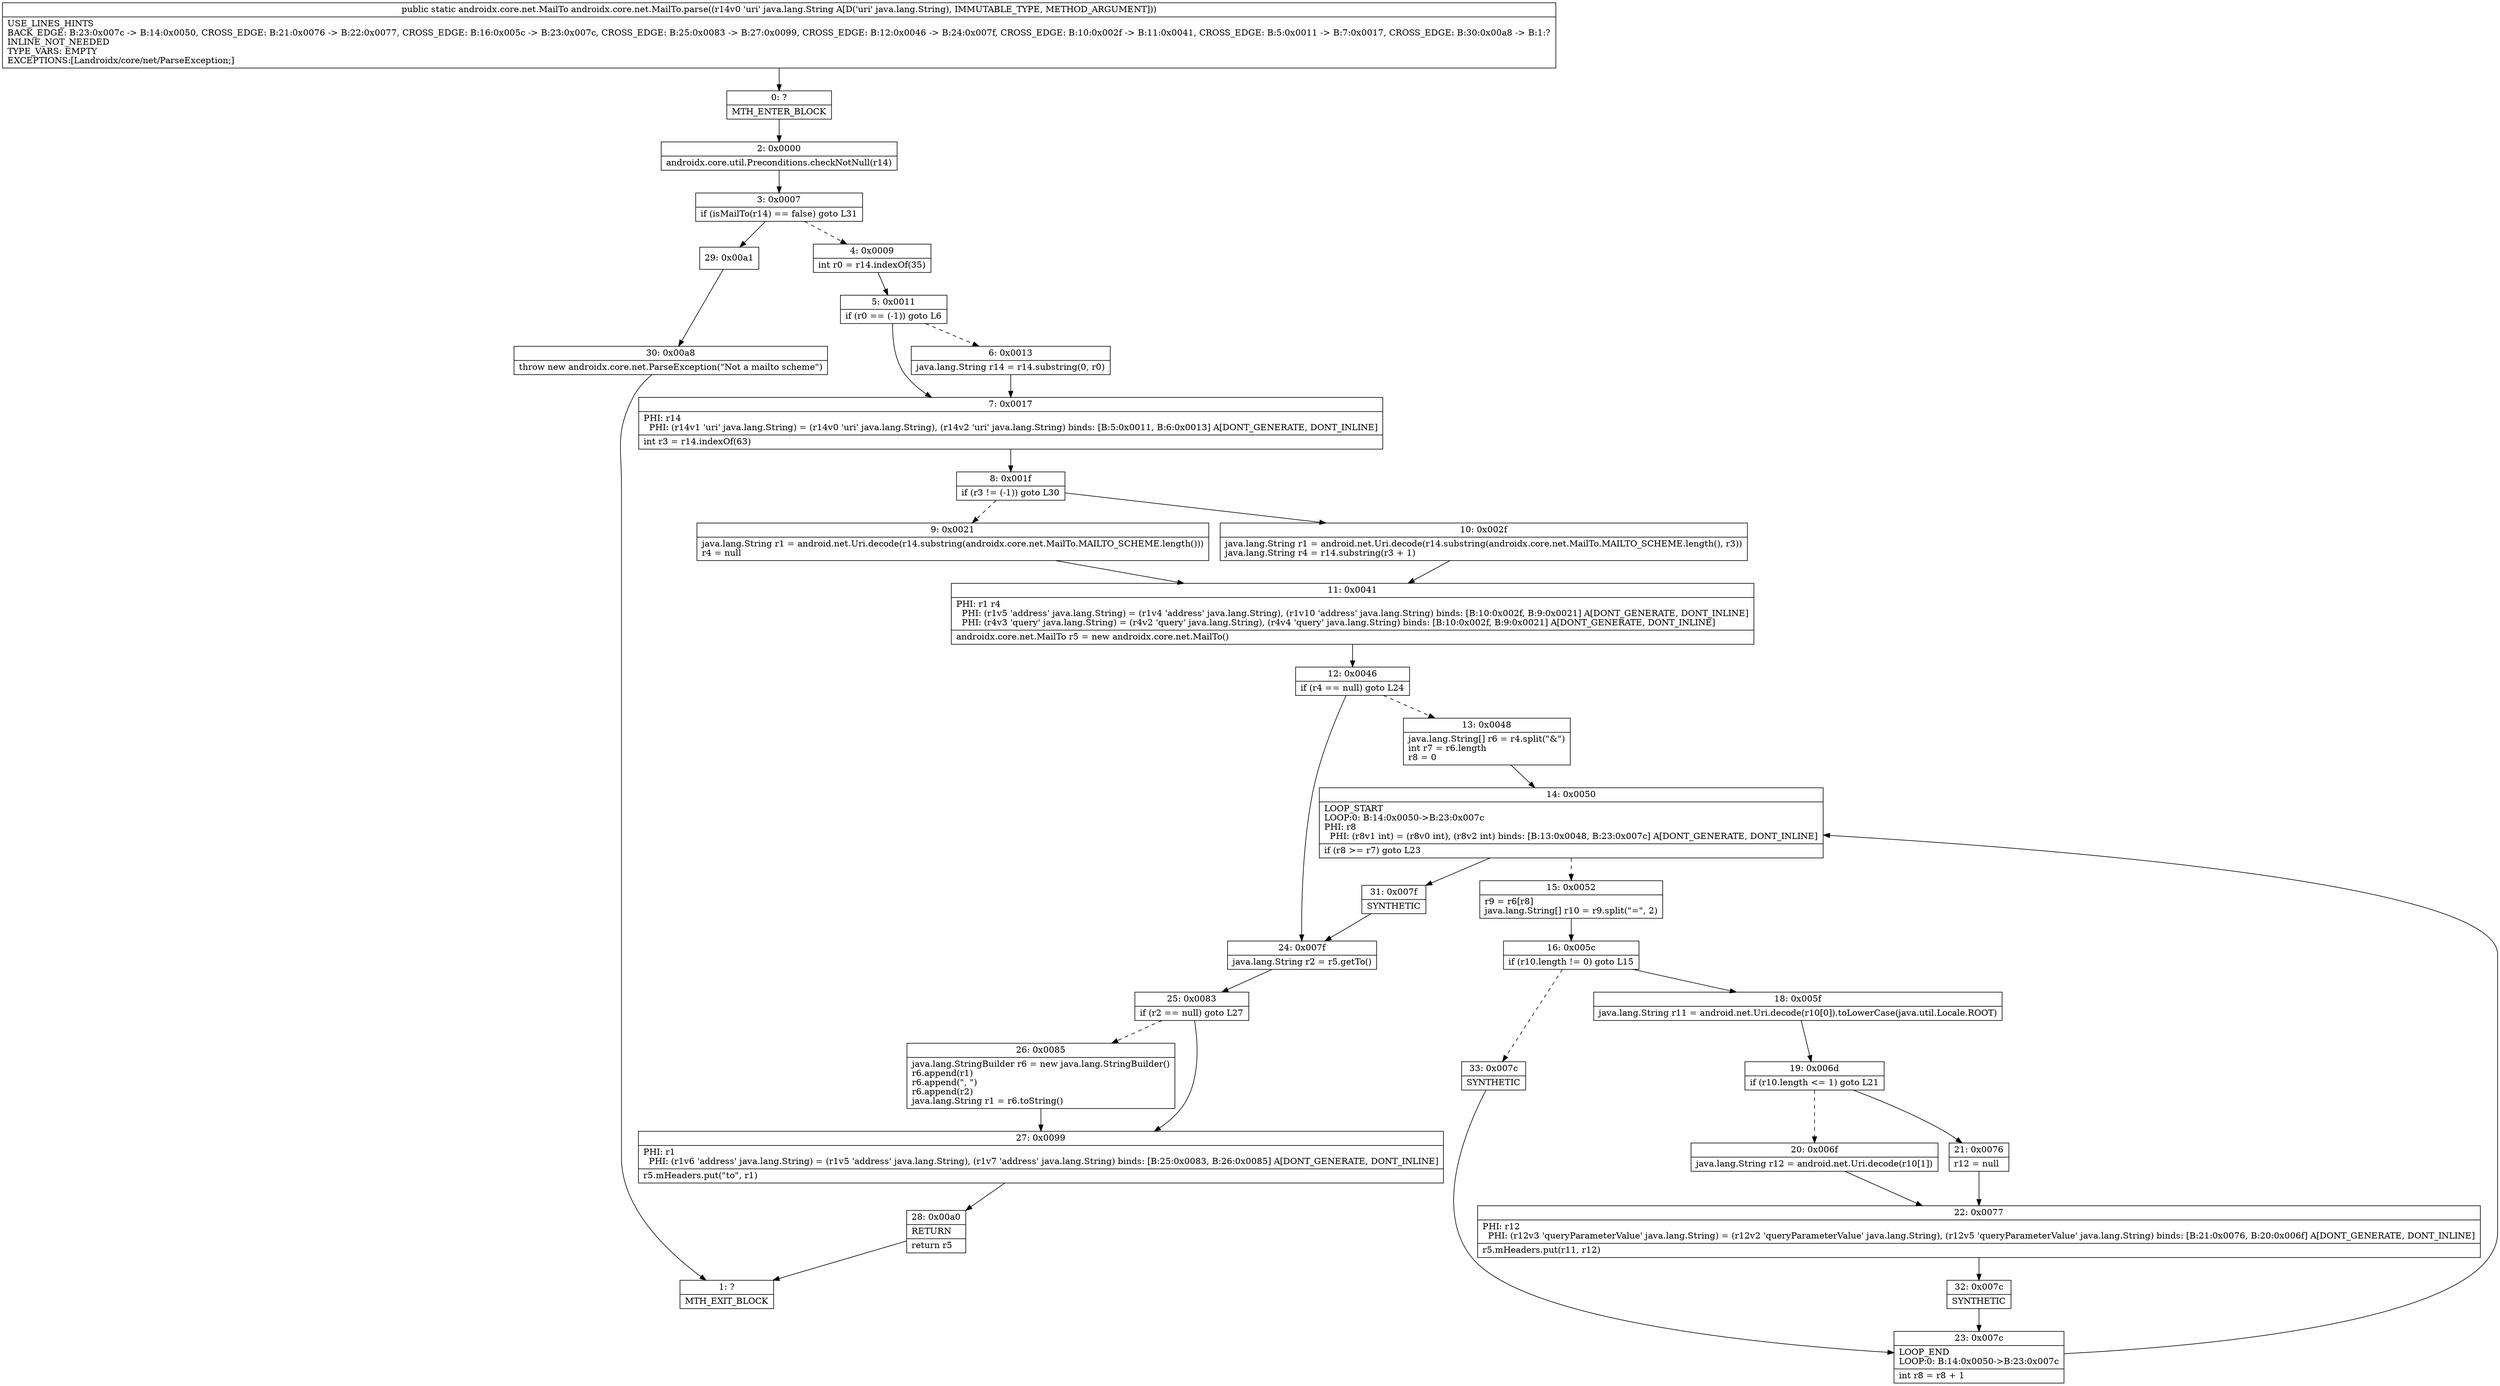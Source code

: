 digraph "CFG forandroidx.core.net.MailTo.parse(Ljava\/lang\/String;)Landroidx\/core\/net\/MailTo;" {
Node_0 [shape=record,label="{0\:\ ?|MTH_ENTER_BLOCK\l}"];
Node_2 [shape=record,label="{2\:\ 0x0000|androidx.core.util.Preconditions.checkNotNull(r14)\l}"];
Node_3 [shape=record,label="{3\:\ 0x0007|if (isMailTo(r14) == false) goto L31\l}"];
Node_4 [shape=record,label="{4\:\ 0x0009|int r0 = r14.indexOf(35)\l}"];
Node_5 [shape=record,label="{5\:\ 0x0011|if (r0 == (\-1)) goto L6\l}"];
Node_6 [shape=record,label="{6\:\ 0x0013|java.lang.String r14 = r14.substring(0, r0)\l}"];
Node_7 [shape=record,label="{7\:\ 0x0017|PHI: r14 \l  PHI: (r14v1 'uri' java.lang.String) = (r14v0 'uri' java.lang.String), (r14v2 'uri' java.lang.String) binds: [B:5:0x0011, B:6:0x0013] A[DONT_GENERATE, DONT_INLINE]\l|int r3 = r14.indexOf(63)\l}"];
Node_8 [shape=record,label="{8\:\ 0x001f|if (r3 != (\-1)) goto L30\l}"];
Node_9 [shape=record,label="{9\:\ 0x0021|java.lang.String r1 = android.net.Uri.decode(r14.substring(androidx.core.net.MailTo.MAILTO_SCHEME.length()))\lr4 = null\l}"];
Node_11 [shape=record,label="{11\:\ 0x0041|PHI: r1 r4 \l  PHI: (r1v5 'address' java.lang.String) = (r1v4 'address' java.lang.String), (r1v10 'address' java.lang.String) binds: [B:10:0x002f, B:9:0x0021] A[DONT_GENERATE, DONT_INLINE]\l  PHI: (r4v3 'query' java.lang.String) = (r4v2 'query' java.lang.String), (r4v4 'query' java.lang.String) binds: [B:10:0x002f, B:9:0x0021] A[DONT_GENERATE, DONT_INLINE]\l|androidx.core.net.MailTo r5 = new androidx.core.net.MailTo()\l}"];
Node_12 [shape=record,label="{12\:\ 0x0046|if (r4 == null) goto L24\l}"];
Node_13 [shape=record,label="{13\:\ 0x0048|java.lang.String[] r6 = r4.split(\"&\")\lint r7 = r6.length\lr8 = 0\l}"];
Node_14 [shape=record,label="{14\:\ 0x0050|LOOP_START\lLOOP:0: B:14:0x0050\-\>B:23:0x007c\lPHI: r8 \l  PHI: (r8v1 int) = (r8v0 int), (r8v2 int) binds: [B:13:0x0048, B:23:0x007c] A[DONT_GENERATE, DONT_INLINE]\l|if (r8 \>= r7) goto L23\l}"];
Node_15 [shape=record,label="{15\:\ 0x0052|r9 = r6[r8]\ljava.lang.String[] r10 = r9.split(\"=\", 2)\l}"];
Node_16 [shape=record,label="{16\:\ 0x005c|if (r10.length != 0) goto L15\l}"];
Node_18 [shape=record,label="{18\:\ 0x005f|java.lang.String r11 = android.net.Uri.decode(r10[0]).toLowerCase(java.util.Locale.ROOT)\l}"];
Node_19 [shape=record,label="{19\:\ 0x006d|if (r10.length \<= 1) goto L21\l}"];
Node_20 [shape=record,label="{20\:\ 0x006f|java.lang.String r12 = android.net.Uri.decode(r10[1])\l}"];
Node_22 [shape=record,label="{22\:\ 0x0077|PHI: r12 \l  PHI: (r12v3 'queryParameterValue' java.lang.String) = (r12v2 'queryParameterValue' java.lang.String), (r12v5 'queryParameterValue' java.lang.String) binds: [B:21:0x0076, B:20:0x006f] A[DONT_GENERATE, DONT_INLINE]\l|r5.mHeaders.put(r11, r12)\l}"];
Node_32 [shape=record,label="{32\:\ 0x007c|SYNTHETIC\l}"];
Node_23 [shape=record,label="{23\:\ 0x007c|LOOP_END\lLOOP:0: B:14:0x0050\-\>B:23:0x007c\l|int r8 = r8 + 1\l}"];
Node_21 [shape=record,label="{21\:\ 0x0076|r12 = null\l}"];
Node_33 [shape=record,label="{33\:\ 0x007c|SYNTHETIC\l}"];
Node_31 [shape=record,label="{31\:\ 0x007f|SYNTHETIC\l}"];
Node_24 [shape=record,label="{24\:\ 0x007f|java.lang.String r2 = r5.getTo()\l}"];
Node_25 [shape=record,label="{25\:\ 0x0083|if (r2 == null) goto L27\l}"];
Node_26 [shape=record,label="{26\:\ 0x0085|java.lang.StringBuilder r6 = new java.lang.StringBuilder()\lr6.append(r1)\lr6.append(\", \")\lr6.append(r2)\ljava.lang.String r1 = r6.toString()\l}"];
Node_27 [shape=record,label="{27\:\ 0x0099|PHI: r1 \l  PHI: (r1v6 'address' java.lang.String) = (r1v5 'address' java.lang.String), (r1v7 'address' java.lang.String) binds: [B:25:0x0083, B:26:0x0085] A[DONT_GENERATE, DONT_INLINE]\l|r5.mHeaders.put(\"to\", r1)\l}"];
Node_28 [shape=record,label="{28\:\ 0x00a0|RETURN\l|return r5\l}"];
Node_1 [shape=record,label="{1\:\ ?|MTH_EXIT_BLOCK\l}"];
Node_10 [shape=record,label="{10\:\ 0x002f|java.lang.String r1 = android.net.Uri.decode(r14.substring(androidx.core.net.MailTo.MAILTO_SCHEME.length(), r3))\ljava.lang.String r4 = r14.substring(r3 + 1)\l}"];
Node_29 [shape=record,label="{29\:\ 0x00a1}"];
Node_30 [shape=record,label="{30\:\ 0x00a8|throw new androidx.core.net.ParseException(\"Not a mailto scheme\")\l}"];
MethodNode[shape=record,label="{public static androidx.core.net.MailTo androidx.core.net.MailTo.parse((r14v0 'uri' java.lang.String A[D('uri' java.lang.String), IMMUTABLE_TYPE, METHOD_ARGUMENT]))  | USE_LINES_HINTS\lBACK_EDGE: B:23:0x007c \-\> B:14:0x0050, CROSS_EDGE: B:21:0x0076 \-\> B:22:0x0077, CROSS_EDGE: B:16:0x005c \-\> B:23:0x007c, CROSS_EDGE: B:25:0x0083 \-\> B:27:0x0099, CROSS_EDGE: B:12:0x0046 \-\> B:24:0x007f, CROSS_EDGE: B:10:0x002f \-\> B:11:0x0041, CROSS_EDGE: B:5:0x0011 \-\> B:7:0x0017, CROSS_EDGE: B:30:0x00a8 \-\> B:1:?\lINLINE_NOT_NEEDED\lTYPE_VARS: EMPTY\lEXCEPTIONS:[Landroidx\/core\/net\/ParseException;]\l}"];
MethodNode -> Node_0;Node_0 -> Node_2;
Node_2 -> Node_3;
Node_3 -> Node_4[style=dashed];
Node_3 -> Node_29;
Node_4 -> Node_5;
Node_5 -> Node_6[style=dashed];
Node_5 -> Node_7;
Node_6 -> Node_7;
Node_7 -> Node_8;
Node_8 -> Node_9[style=dashed];
Node_8 -> Node_10;
Node_9 -> Node_11;
Node_11 -> Node_12;
Node_12 -> Node_13[style=dashed];
Node_12 -> Node_24;
Node_13 -> Node_14;
Node_14 -> Node_15[style=dashed];
Node_14 -> Node_31;
Node_15 -> Node_16;
Node_16 -> Node_18;
Node_16 -> Node_33[style=dashed];
Node_18 -> Node_19;
Node_19 -> Node_20[style=dashed];
Node_19 -> Node_21;
Node_20 -> Node_22;
Node_22 -> Node_32;
Node_32 -> Node_23;
Node_23 -> Node_14;
Node_21 -> Node_22;
Node_33 -> Node_23;
Node_31 -> Node_24;
Node_24 -> Node_25;
Node_25 -> Node_26[style=dashed];
Node_25 -> Node_27;
Node_26 -> Node_27;
Node_27 -> Node_28;
Node_28 -> Node_1;
Node_10 -> Node_11;
Node_29 -> Node_30;
Node_30 -> Node_1;
}

